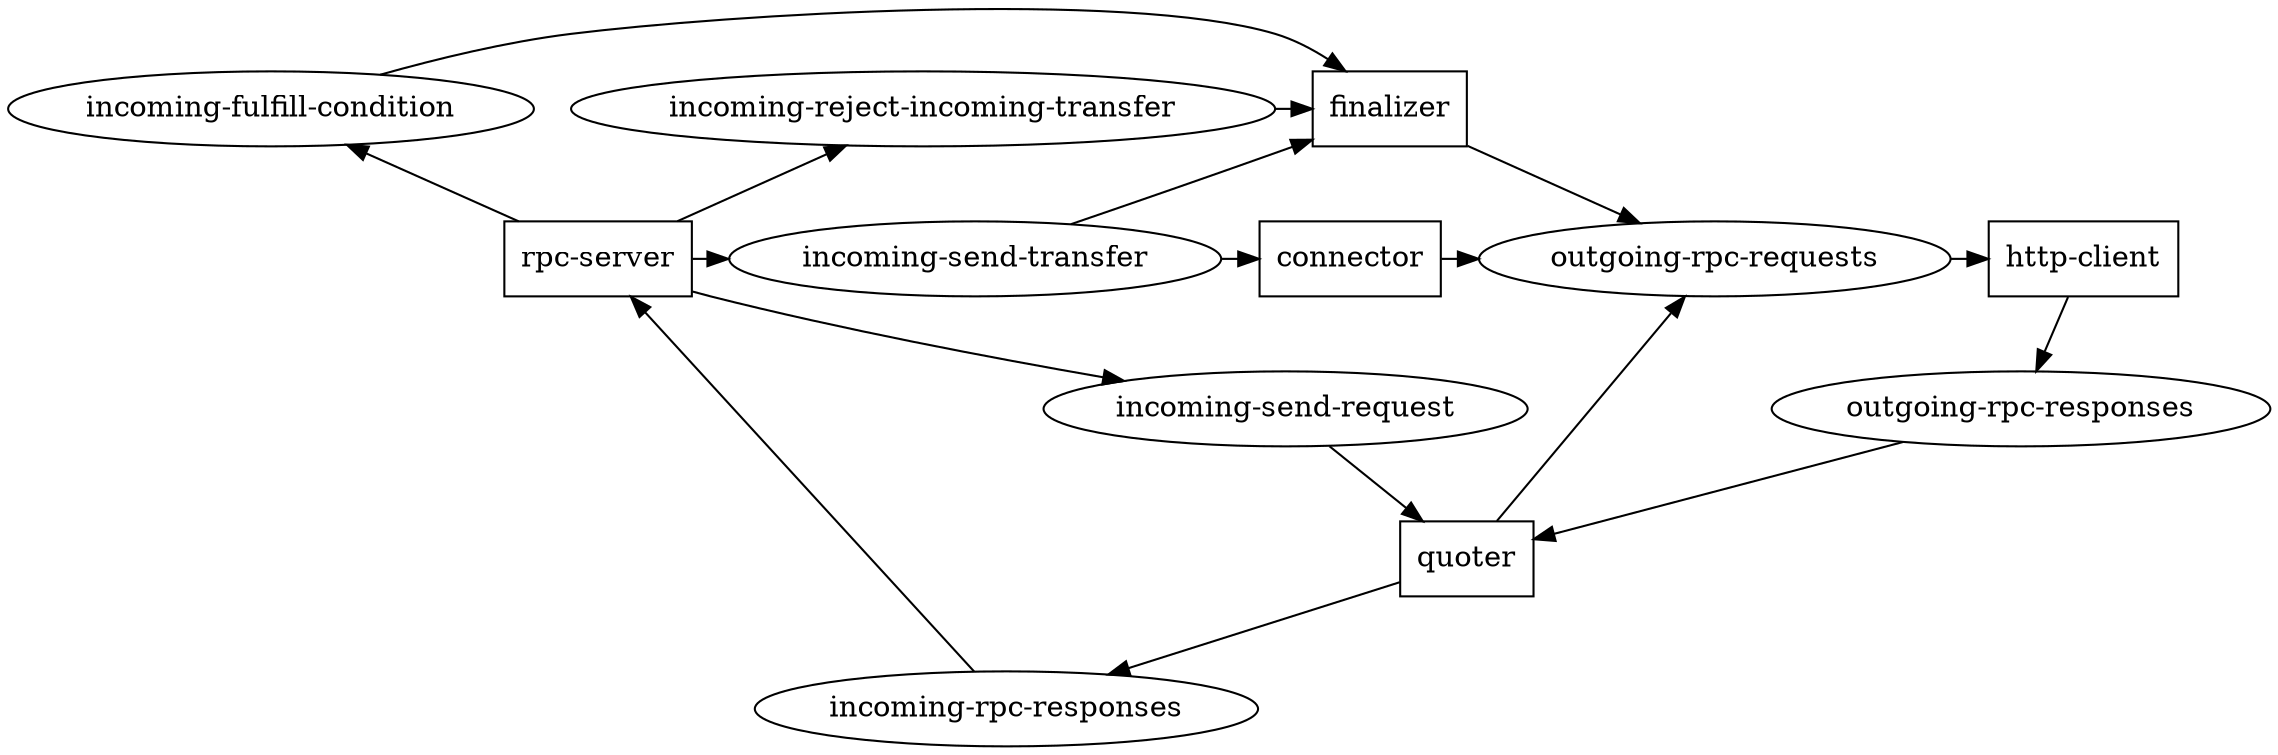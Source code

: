 digraph streams {
  subgraph components {
    node [ shape = box ];
    "rpc-server"
    "connector"
    "http-client"
    "finalizer"
    "quoter"
  }

  "rpc-server" -> "incoming-send-transfer" -> "connector";
  "rpc-server" -> "incoming-send-request" -> "quoter";
  "rpc-server" -> "incoming-fulfill-condition" -> "finalizer";
  "rpc-server" -> "incoming-reject-incoming-transfer" -> "finalizer";
  "incoming-rpc-responses" -> "rpc-server";
  "incoming-send-transfer" -> "finalizer";
  "connector" -> "outgoing-rpc-requests" -> "http-client";
  "quoter" -> "outgoing-rpc-requests";
  "http-client" -> "outgoing-rpc-responses" -> "quoter" -> "incoming-rpc-responses";
  "finalizer" -> "outgoing-rpc-requests";

  { rank = same; "rpc-server" "incoming-send-transfer" "connector" "outgoing-rpc-requests" "http-client" }
  { rank = source; "finalizer" "incoming-fulfill-condition" "incoming-reject-incoming-transfer" }
}
